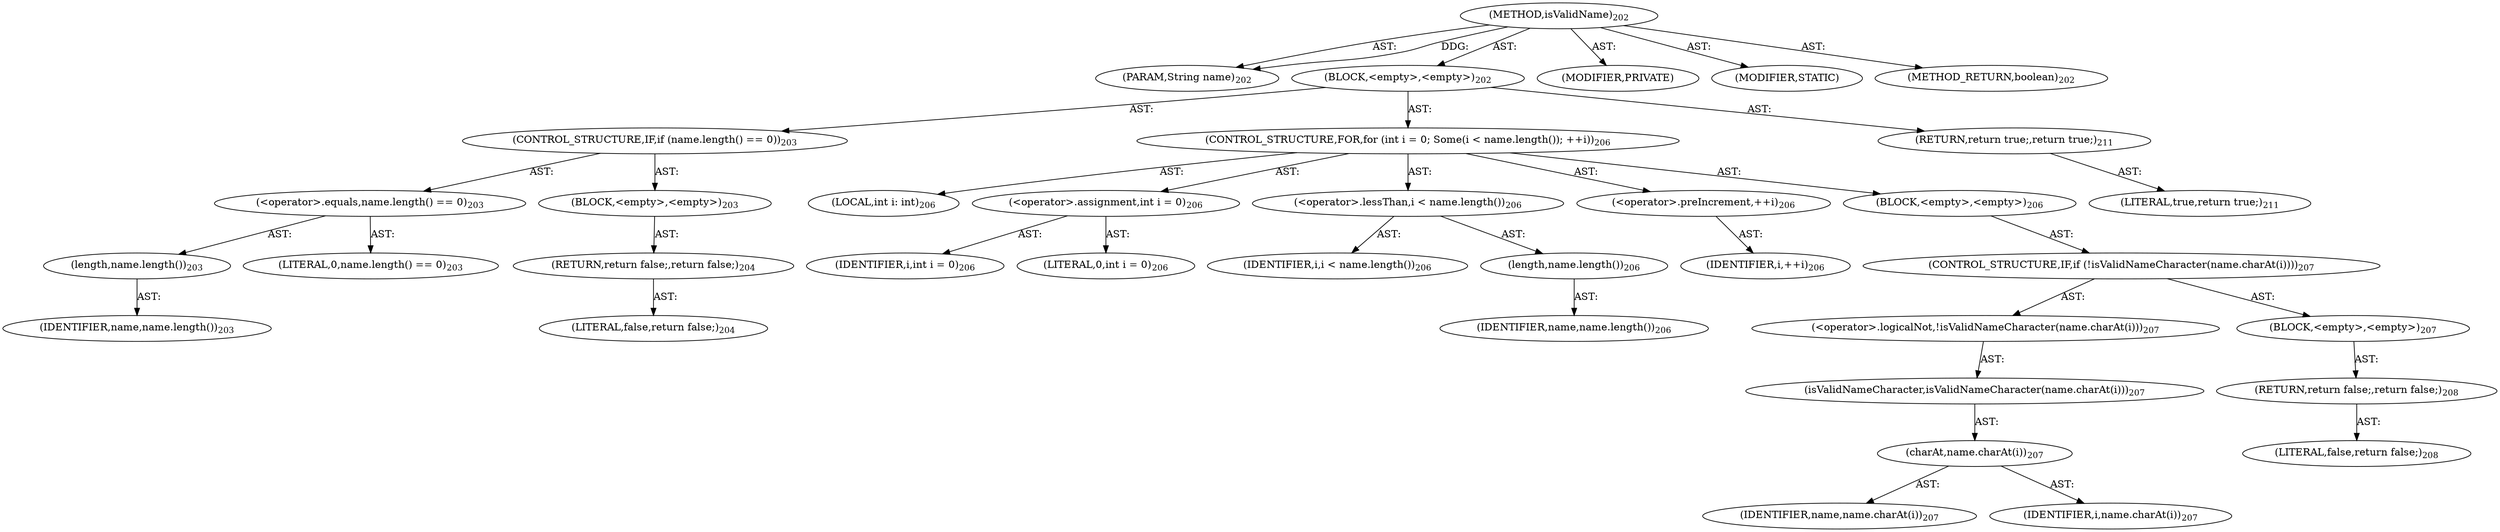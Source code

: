 digraph "isValidName" {  
"111669149706" [label = <(METHOD,isValidName)<SUB>202</SUB>> ]
"115964117015" [label = <(PARAM,String name)<SUB>202</SUB>> ]
"25769803793" [label = <(BLOCK,&lt;empty&gt;,&lt;empty&gt;)<SUB>202</SUB>> ]
"47244640261" [label = <(CONTROL_STRUCTURE,IF,if (name.length() == 0))<SUB>203</SUB>> ]
"30064771145" [label = <(&lt;operator&gt;.equals,name.length() == 0)<SUB>203</SUB>> ]
"30064771146" [label = <(length,name.length())<SUB>203</SUB>> ]
"68719476808" [label = <(IDENTIFIER,name,name.length())<SUB>203</SUB>> ]
"90194313230" [label = <(LITERAL,0,name.length() == 0)<SUB>203</SUB>> ]
"25769803794" [label = <(BLOCK,&lt;empty&gt;,&lt;empty&gt;)<SUB>203</SUB>> ]
"146028888073" [label = <(RETURN,return false;,return false;)<SUB>204</SUB>> ]
"90194313231" [label = <(LITERAL,false,return false;)<SUB>204</SUB>> ]
"47244640262" [label = <(CONTROL_STRUCTURE,FOR,for (int i = 0; Some(i &lt; name.length()); ++i))<SUB>206</SUB>> ]
"94489280520" [label = <(LOCAL,int i: int)<SUB>206</SUB>> ]
"30064771147" [label = <(&lt;operator&gt;.assignment,int i = 0)<SUB>206</SUB>> ]
"68719476809" [label = <(IDENTIFIER,i,int i = 0)<SUB>206</SUB>> ]
"90194313232" [label = <(LITERAL,0,int i = 0)<SUB>206</SUB>> ]
"30064771148" [label = <(&lt;operator&gt;.lessThan,i &lt; name.length())<SUB>206</SUB>> ]
"68719476810" [label = <(IDENTIFIER,i,i &lt; name.length())<SUB>206</SUB>> ]
"30064771149" [label = <(length,name.length())<SUB>206</SUB>> ]
"68719476811" [label = <(IDENTIFIER,name,name.length())<SUB>206</SUB>> ]
"30064771150" [label = <(&lt;operator&gt;.preIncrement,++i)<SUB>206</SUB>> ]
"68719476812" [label = <(IDENTIFIER,i,++i)<SUB>206</SUB>> ]
"25769803795" [label = <(BLOCK,&lt;empty&gt;,&lt;empty&gt;)<SUB>206</SUB>> ]
"47244640263" [label = <(CONTROL_STRUCTURE,IF,if (!isValidNameCharacter(name.charAt(i))))<SUB>207</SUB>> ]
"30064771151" [label = <(&lt;operator&gt;.logicalNot,!isValidNameCharacter(name.charAt(i)))<SUB>207</SUB>> ]
"30064771152" [label = <(isValidNameCharacter,isValidNameCharacter(name.charAt(i)))<SUB>207</SUB>> ]
"30064771153" [label = <(charAt,name.charAt(i))<SUB>207</SUB>> ]
"68719476813" [label = <(IDENTIFIER,name,name.charAt(i))<SUB>207</SUB>> ]
"68719476814" [label = <(IDENTIFIER,i,name.charAt(i))<SUB>207</SUB>> ]
"25769803796" [label = <(BLOCK,&lt;empty&gt;,&lt;empty&gt;)<SUB>207</SUB>> ]
"146028888074" [label = <(RETURN,return false;,return false;)<SUB>208</SUB>> ]
"90194313233" [label = <(LITERAL,false,return false;)<SUB>208</SUB>> ]
"146028888075" [label = <(RETURN,return true;,return true;)<SUB>211</SUB>> ]
"90194313234" [label = <(LITERAL,true,return true;)<SUB>211</SUB>> ]
"133143986202" [label = <(MODIFIER,PRIVATE)> ]
"133143986203" [label = <(MODIFIER,STATIC)> ]
"128849018890" [label = <(METHOD_RETURN,boolean)<SUB>202</SUB>> ]
  "111669149706" -> "115964117015"  [ label = "AST: "] 
  "111669149706" -> "25769803793"  [ label = "AST: "] 
  "111669149706" -> "133143986202"  [ label = "AST: "] 
  "111669149706" -> "133143986203"  [ label = "AST: "] 
  "111669149706" -> "128849018890"  [ label = "AST: "] 
  "25769803793" -> "47244640261"  [ label = "AST: "] 
  "25769803793" -> "47244640262"  [ label = "AST: "] 
  "25769803793" -> "146028888075"  [ label = "AST: "] 
  "47244640261" -> "30064771145"  [ label = "AST: "] 
  "47244640261" -> "25769803794"  [ label = "AST: "] 
  "30064771145" -> "30064771146"  [ label = "AST: "] 
  "30064771145" -> "90194313230"  [ label = "AST: "] 
  "30064771146" -> "68719476808"  [ label = "AST: "] 
  "25769803794" -> "146028888073"  [ label = "AST: "] 
  "146028888073" -> "90194313231"  [ label = "AST: "] 
  "47244640262" -> "94489280520"  [ label = "AST: "] 
  "47244640262" -> "30064771147"  [ label = "AST: "] 
  "47244640262" -> "30064771148"  [ label = "AST: "] 
  "47244640262" -> "30064771150"  [ label = "AST: "] 
  "47244640262" -> "25769803795"  [ label = "AST: "] 
  "30064771147" -> "68719476809"  [ label = "AST: "] 
  "30064771147" -> "90194313232"  [ label = "AST: "] 
  "30064771148" -> "68719476810"  [ label = "AST: "] 
  "30064771148" -> "30064771149"  [ label = "AST: "] 
  "30064771149" -> "68719476811"  [ label = "AST: "] 
  "30064771150" -> "68719476812"  [ label = "AST: "] 
  "25769803795" -> "47244640263"  [ label = "AST: "] 
  "47244640263" -> "30064771151"  [ label = "AST: "] 
  "47244640263" -> "25769803796"  [ label = "AST: "] 
  "30064771151" -> "30064771152"  [ label = "AST: "] 
  "30064771152" -> "30064771153"  [ label = "AST: "] 
  "30064771153" -> "68719476813"  [ label = "AST: "] 
  "30064771153" -> "68719476814"  [ label = "AST: "] 
  "25769803796" -> "146028888074"  [ label = "AST: "] 
  "146028888074" -> "90194313233"  [ label = "AST: "] 
  "146028888075" -> "90194313234"  [ label = "AST: "] 
  "111669149706" -> "115964117015"  [ label = "DDG: "] 
}

